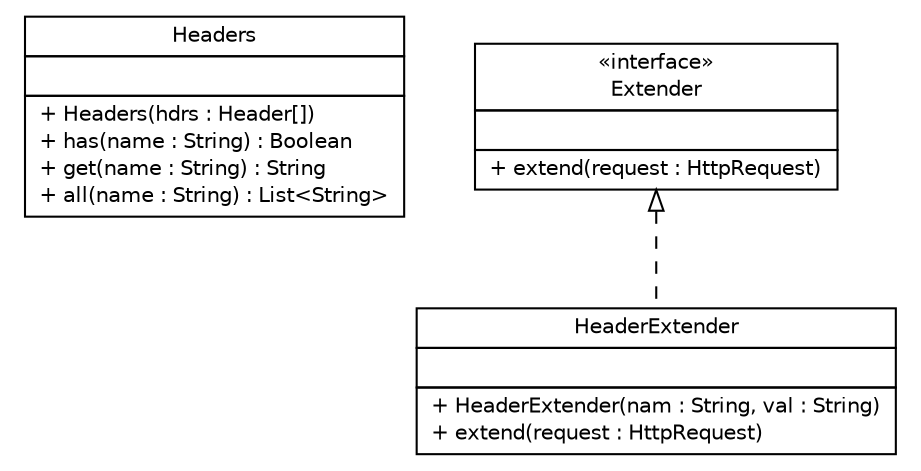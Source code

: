#!/usr/local/bin/dot
#
# Class diagram 
# Generated by UMLGraph version 5.1 (http://www.umlgraph.org/)
#

digraph G {
	edge [fontname="Helvetica",fontsize=10,labelfontname="Helvetica",labelfontsize=10];
	node [fontname="Helvetica",fontsize=10,shape=plaintext];
	nodesep=0.25;
	ranksep=0.5;
	// com.rexsl.test.client.Headers
	c11 [label=<<table title="com.rexsl.test.client.Headers" border="0" cellborder="1" cellspacing="0" cellpadding="2" port="p" href="./Headers.html">
		<tr><td><table border="0" cellspacing="0" cellpadding="1">
<tr><td align="center" balign="center"> Headers </td></tr>
		</table></td></tr>
		<tr><td><table border="0" cellspacing="0" cellpadding="1">
<tr><td align="left" balign="left">  </td></tr>
		</table></td></tr>
		<tr><td><table border="0" cellspacing="0" cellpadding="1">
<tr><td align="left" balign="left"> + Headers(hdrs : Header[]) </td></tr>
<tr><td align="left" balign="left"> + has(name : String) : Boolean </td></tr>
<tr><td align="left" balign="left"> + get(name : String) : String </td></tr>
<tr><td align="left" balign="left"> + all(name : String) : List&lt;String&gt; </td></tr>
		</table></td></tr>
		</table>>, fontname="Helvetica", fontcolor="black", fontsize=10.0];
	// com.rexsl.test.client.Extender
	c12 [label=<<table title="com.rexsl.test.client.Extender" border="0" cellborder="1" cellspacing="0" cellpadding="2" port="p" href="./Extender.html">
		<tr><td><table border="0" cellspacing="0" cellpadding="1">
<tr><td align="center" balign="center"> &#171;interface&#187; </td></tr>
<tr><td align="center" balign="center"> Extender </td></tr>
		</table></td></tr>
		<tr><td><table border="0" cellspacing="0" cellpadding="1">
<tr><td align="left" balign="left">  </td></tr>
		</table></td></tr>
		<tr><td><table border="0" cellspacing="0" cellpadding="1">
<tr><td align="left" balign="left"> + extend(request : HttpRequest) </td></tr>
		</table></td></tr>
		</table>>, fontname="Helvetica", fontcolor="black", fontsize=10.0];
	// com.rexsl.test.client.HeaderExtender
	c13 [label=<<table title="com.rexsl.test.client.HeaderExtender" border="0" cellborder="1" cellspacing="0" cellpadding="2" port="p" href="./HeaderExtender.html">
		<tr><td><table border="0" cellspacing="0" cellpadding="1">
<tr><td align="center" balign="center"> HeaderExtender </td></tr>
		</table></td></tr>
		<tr><td><table border="0" cellspacing="0" cellpadding="1">
<tr><td align="left" balign="left">  </td></tr>
		</table></td></tr>
		<tr><td><table border="0" cellspacing="0" cellpadding="1">
<tr><td align="left" balign="left"> + HeaderExtender(nam : String, val : String) </td></tr>
<tr><td align="left" balign="left"> + extend(request : HttpRequest) </td></tr>
		</table></td></tr>
		</table>>, fontname="Helvetica", fontcolor="black", fontsize=10.0];
	//com.rexsl.test.client.HeaderExtender implements com.rexsl.test.client.Extender
	c12:p -> c13:p [dir=back,arrowtail=empty,style=dashed];
}


